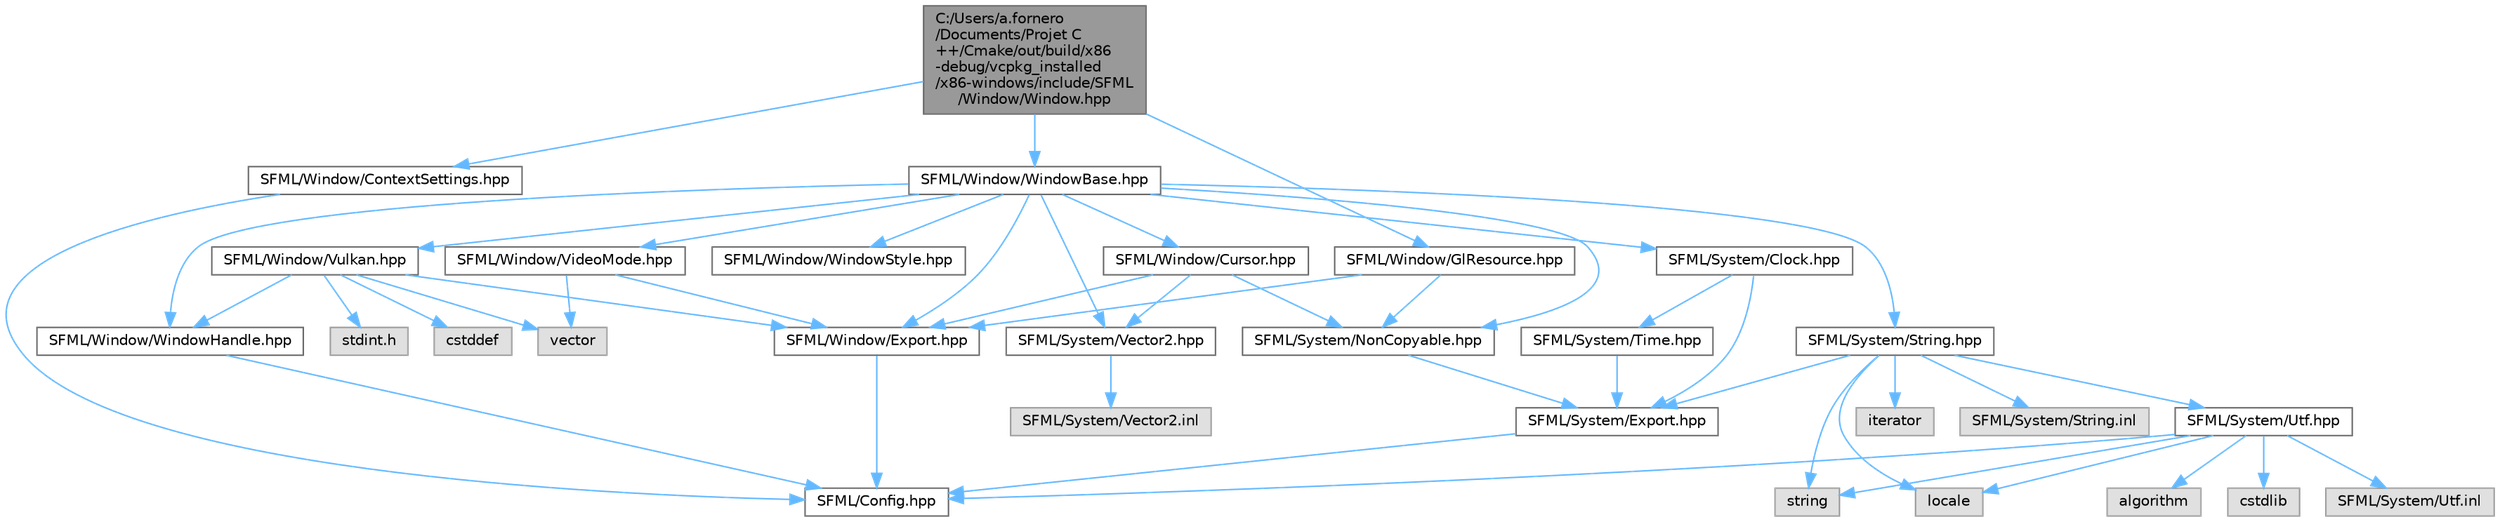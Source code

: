 digraph "C:/Users/a.fornero/Documents/Projet C++/Cmake/out/build/x86-debug/vcpkg_installed/x86-windows/include/SFML/Window/Window.hpp"
{
 // LATEX_PDF_SIZE
  bgcolor="transparent";
  edge [fontname=Helvetica,fontsize=10,labelfontname=Helvetica,labelfontsize=10];
  node [fontname=Helvetica,fontsize=10,shape=box,height=0.2,width=0.4];
  Node1 [id="Node000001",label="C:/Users/a.fornero\l/Documents/Projet C\l++/Cmake/out/build/x86\l-debug/vcpkg_installed\l/x86-windows/include/SFML\l/Window/Window.hpp",height=0.2,width=0.4,color="gray40", fillcolor="grey60", style="filled", fontcolor="black",tooltip=" "];
  Node1 -> Node2 [id="edge1_Node000001_Node000002",color="steelblue1",style="solid",tooltip=" "];
  Node2 [id="Node000002",label="SFML/Window/ContextSettings.hpp",height=0.2,width=0.4,color="grey40", fillcolor="white", style="filled",URL="$_context_settings_8hpp.html",tooltip=" "];
  Node2 -> Node3 [id="edge2_Node000002_Node000003",color="steelblue1",style="solid",tooltip=" "];
  Node3 [id="Node000003",label="SFML/Config.hpp",height=0.2,width=0.4,color="grey40", fillcolor="white", style="filled",URL="$_config_8hpp.html",tooltip=" "];
  Node1 -> Node4 [id="edge3_Node000001_Node000004",color="steelblue1",style="solid",tooltip=" "];
  Node4 [id="Node000004",label="SFML/Window/GlResource.hpp",height=0.2,width=0.4,color="grey40", fillcolor="white", style="filled",URL="$_gl_resource_8hpp.html",tooltip=" "];
  Node4 -> Node5 [id="edge4_Node000004_Node000005",color="steelblue1",style="solid",tooltip=" "];
  Node5 [id="Node000005",label="SFML/Window/Export.hpp",height=0.2,width=0.4,color="grey40", fillcolor="white", style="filled",URL="$_window_2_export_8hpp.html",tooltip=" "];
  Node5 -> Node3 [id="edge5_Node000005_Node000003",color="steelblue1",style="solid",tooltip=" "];
  Node4 -> Node6 [id="edge6_Node000004_Node000006",color="steelblue1",style="solid",tooltip=" "];
  Node6 [id="Node000006",label="SFML/System/NonCopyable.hpp",height=0.2,width=0.4,color="grey40", fillcolor="white", style="filled",URL="$_non_copyable_8hpp.html",tooltip=" "];
  Node6 -> Node7 [id="edge7_Node000006_Node000007",color="steelblue1",style="solid",tooltip=" "];
  Node7 [id="Node000007",label="SFML/System/Export.hpp",height=0.2,width=0.4,color="grey40", fillcolor="white", style="filled",URL="$_system_2_export_8hpp.html",tooltip=" "];
  Node7 -> Node3 [id="edge8_Node000007_Node000003",color="steelblue1",style="solid",tooltip=" "];
  Node1 -> Node8 [id="edge9_Node000001_Node000008",color="steelblue1",style="solid",tooltip=" "];
  Node8 [id="Node000008",label="SFML/Window/WindowBase.hpp",height=0.2,width=0.4,color="grey40", fillcolor="white", style="filled",URL="$_window_base_8hpp.html",tooltip=" "];
  Node8 -> Node9 [id="edge10_Node000008_Node000009",color="steelblue1",style="solid",tooltip=" "];
  Node9 [id="Node000009",label="SFML/Window/Cursor.hpp",height=0.2,width=0.4,color="grey40", fillcolor="white", style="filled",URL="$_cursor_8hpp.html",tooltip=" "];
  Node9 -> Node5 [id="edge11_Node000009_Node000005",color="steelblue1",style="solid",tooltip=" "];
  Node9 -> Node6 [id="edge12_Node000009_Node000006",color="steelblue1",style="solid",tooltip=" "];
  Node9 -> Node10 [id="edge13_Node000009_Node000010",color="steelblue1",style="solid",tooltip=" "];
  Node10 [id="Node000010",label="SFML/System/Vector2.hpp",height=0.2,width=0.4,color="grey40", fillcolor="white", style="filled",URL="$_vector2_8hpp.html",tooltip=" "];
  Node10 -> Node11 [id="edge14_Node000010_Node000011",color="steelblue1",style="solid",tooltip=" "];
  Node11 [id="Node000011",label="SFML/System/Vector2.inl",height=0.2,width=0.4,color="grey60", fillcolor="#E0E0E0", style="filled",tooltip=" "];
  Node8 -> Node5 [id="edge15_Node000008_Node000005",color="steelblue1",style="solid",tooltip=" "];
  Node8 -> Node12 [id="edge16_Node000008_Node000012",color="steelblue1",style="solid",tooltip=" "];
  Node12 [id="Node000012",label="SFML/Window/VideoMode.hpp",height=0.2,width=0.4,color="grey40", fillcolor="white", style="filled",URL="$_video_mode_8hpp.html",tooltip=" "];
  Node12 -> Node5 [id="edge17_Node000012_Node000005",color="steelblue1",style="solid",tooltip=" "];
  Node12 -> Node13 [id="edge18_Node000012_Node000013",color="steelblue1",style="solid",tooltip=" "];
  Node13 [id="Node000013",label="vector",height=0.2,width=0.4,color="grey60", fillcolor="#E0E0E0", style="filled",tooltip=" "];
  Node8 -> Node14 [id="edge19_Node000008_Node000014",color="steelblue1",style="solid",tooltip=" "];
  Node14 [id="Node000014",label="SFML/Window/Vulkan.hpp",height=0.2,width=0.4,color="grey40", fillcolor="white", style="filled",URL="$_vulkan_8hpp.html",tooltip=" "];
  Node14 -> Node5 [id="edge20_Node000014_Node000005",color="steelblue1",style="solid",tooltip=" "];
  Node14 -> Node15 [id="edge21_Node000014_Node000015",color="steelblue1",style="solid",tooltip=" "];
  Node15 [id="Node000015",label="SFML/Window/WindowHandle.hpp",height=0.2,width=0.4,color="grey40", fillcolor="white", style="filled",URL="$_window_handle_8hpp.html",tooltip=" "];
  Node15 -> Node3 [id="edge22_Node000015_Node000003",color="steelblue1",style="solid",tooltip=" "];
  Node14 -> Node13 [id="edge23_Node000014_Node000013",color="steelblue1",style="solid",tooltip=" "];
  Node14 -> Node16 [id="edge24_Node000014_Node000016",color="steelblue1",style="solid",tooltip=" "];
  Node16 [id="Node000016",label="cstddef",height=0.2,width=0.4,color="grey60", fillcolor="#E0E0E0", style="filled",tooltip=" "];
  Node14 -> Node17 [id="edge25_Node000014_Node000017",color="steelblue1",style="solid",tooltip=" "];
  Node17 [id="Node000017",label="stdint.h",height=0.2,width=0.4,color="grey60", fillcolor="#E0E0E0", style="filled",tooltip=" "];
  Node8 -> Node15 [id="edge26_Node000008_Node000015",color="steelblue1",style="solid",tooltip=" "];
  Node8 -> Node18 [id="edge27_Node000008_Node000018",color="steelblue1",style="solid",tooltip=" "];
  Node18 [id="Node000018",label="SFML/Window/WindowStyle.hpp",height=0.2,width=0.4,color="grey40", fillcolor="white", style="filled",URL="$_window_style_8hpp.html",tooltip=" "];
  Node8 -> Node19 [id="edge28_Node000008_Node000019",color="steelblue1",style="solid",tooltip=" "];
  Node19 [id="Node000019",label="SFML/System/Clock.hpp",height=0.2,width=0.4,color="grey40", fillcolor="white", style="filled",URL="$_clock_8hpp.html",tooltip=" "];
  Node19 -> Node7 [id="edge29_Node000019_Node000007",color="steelblue1",style="solid",tooltip=" "];
  Node19 -> Node20 [id="edge30_Node000019_Node000020",color="steelblue1",style="solid",tooltip=" "];
  Node20 [id="Node000020",label="SFML/System/Time.hpp",height=0.2,width=0.4,color="grey40", fillcolor="white", style="filled",URL="$_time_8hpp.html",tooltip=" "];
  Node20 -> Node7 [id="edge31_Node000020_Node000007",color="steelblue1",style="solid",tooltip=" "];
  Node8 -> Node6 [id="edge32_Node000008_Node000006",color="steelblue1",style="solid",tooltip=" "];
  Node8 -> Node21 [id="edge33_Node000008_Node000021",color="steelblue1",style="solid",tooltip=" "];
  Node21 [id="Node000021",label="SFML/System/String.hpp",height=0.2,width=0.4,color="grey40", fillcolor="white", style="filled",URL="$_string_8hpp.html",tooltip=" "];
  Node21 -> Node7 [id="edge34_Node000021_Node000007",color="steelblue1",style="solid",tooltip=" "];
  Node21 -> Node22 [id="edge35_Node000021_Node000022",color="steelblue1",style="solid",tooltip=" "];
  Node22 [id="Node000022",label="SFML/System/Utf.hpp",height=0.2,width=0.4,color="grey40", fillcolor="white", style="filled",URL="$_utf_8hpp.html",tooltip=" "];
  Node22 -> Node3 [id="edge36_Node000022_Node000003",color="steelblue1",style="solid",tooltip=" "];
  Node22 -> Node23 [id="edge37_Node000022_Node000023",color="steelblue1",style="solid",tooltip=" "];
  Node23 [id="Node000023",label="algorithm",height=0.2,width=0.4,color="grey60", fillcolor="#E0E0E0", style="filled",tooltip=" "];
  Node22 -> Node24 [id="edge38_Node000022_Node000024",color="steelblue1",style="solid",tooltip=" "];
  Node24 [id="Node000024",label="locale",height=0.2,width=0.4,color="grey60", fillcolor="#E0E0E0", style="filled",tooltip=" "];
  Node22 -> Node25 [id="edge39_Node000022_Node000025",color="steelblue1",style="solid",tooltip=" "];
  Node25 [id="Node000025",label="string",height=0.2,width=0.4,color="grey60", fillcolor="#E0E0E0", style="filled",tooltip=" "];
  Node22 -> Node26 [id="edge40_Node000022_Node000026",color="steelblue1",style="solid",tooltip=" "];
  Node26 [id="Node000026",label="cstdlib",height=0.2,width=0.4,color="grey60", fillcolor="#E0E0E0", style="filled",tooltip=" "];
  Node22 -> Node27 [id="edge41_Node000022_Node000027",color="steelblue1",style="solid",tooltip=" "];
  Node27 [id="Node000027",label="SFML/System/Utf.inl",height=0.2,width=0.4,color="grey60", fillcolor="#E0E0E0", style="filled",tooltip=" "];
  Node21 -> Node28 [id="edge42_Node000021_Node000028",color="steelblue1",style="solid",tooltip=" "];
  Node28 [id="Node000028",label="iterator",height=0.2,width=0.4,color="grey60", fillcolor="#E0E0E0", style="filled",tooltip=" "];
  Node21 -> Node24 [id="edge43_Node000021_Node000024",color="steelblue1",style="solid",tooltip=" "];
  Node21 -> Node25 [id="edge44_Node000021_Node000025",color="steelblue1",style="solid",tooltip=" "];
  Node21 -> Node29 [id="edge45_Node000021_Node000029",color="steelblue1",style="solid",tooltip=" "];
  Node29 [id="Node000029",label="SFML/System/String.inl",height=0.2,width=0.4,color="grey60", fillcolor="#E0E0E0", style="filled",tooltip=" "];
  Node8 -> Node10 [id="edge46_Node000008_Node000010",color="steelblue1",style="solid",tooltip=" "];
}
